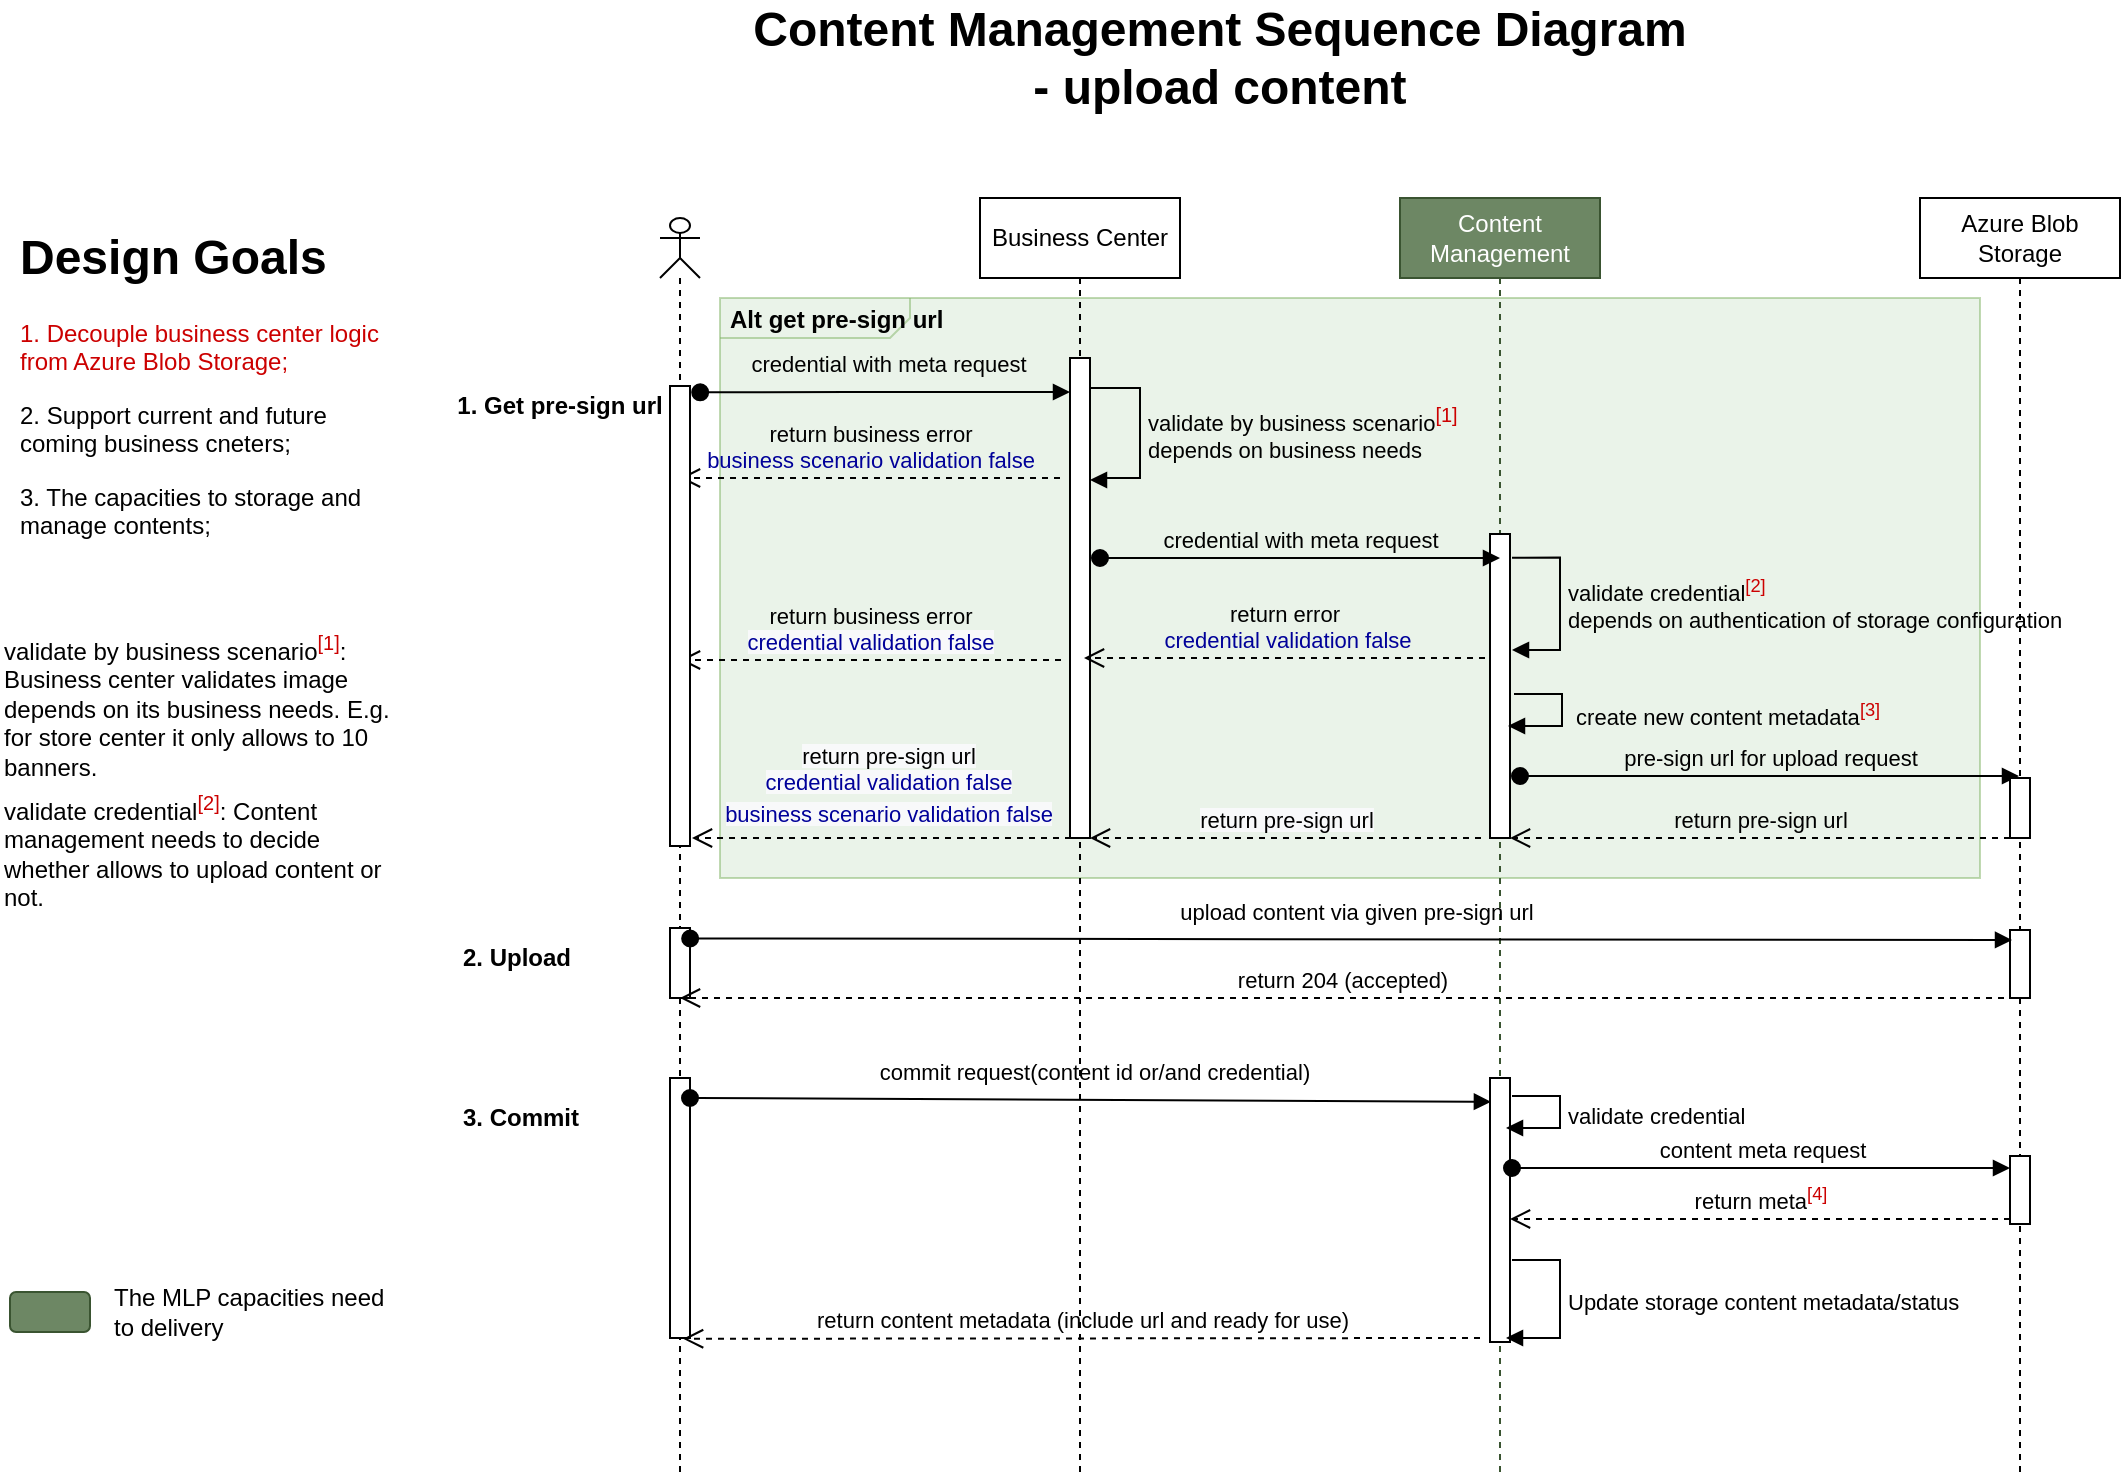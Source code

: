 <mxfile type="github" version="12.5.1" pages="2">
  <diagram id="Se-Glehy01dl6wNR-q-G" name="Uploading User Case">
    <mxGraphModel grid="1" shadow="0" math="0" pageHeight="1169" pageWidth="827" pageScale="1" page="1" fold="1" arrows="1" connect="1" tooltips="1" guides="1" gridSize="10" dy="774" dx="3672">
      <root>
        <mxCell id="0"/>
        <mxCell id="1" parent="0"/>
        <mxCell id="lDLZ59sCFjgZFas71iTA-26" value="&lt;p style=&quot;margin: 0px ; margin-top: 4px ; margin-left: 5px ; text-align: left&quot;&gt;&lt;b&gt;Alt&lt;/b&gt; &lt;b&gt;get pre-sign url&lt;/b&gt;&lt;/p&gt;" parent="1" vertex="1" style="html=1;shape=mxgraph.sysml.package;overflow=fill;labelX=95;align=left;spacingLeft=5;verticalAlign=top;spacingTop=-3;fillColor=#d5e8d4;strokeColor=#82b366;opacity=50;">
          <mxGeometry as="geometry" height="290" width="630" y="200" x="-2100"/>
        </mxCell>
        <mxCell id="fI2PRTh5zaHvBNYzc2sx-4" value="Content Management" parent="1" vertex="1" style="shape=umlLifeline;perimeter=lifelinePerimeter;whiteSpace=wrap;html=1;container=1;collapsible=0;recursiveResize=0;outlineConnect=0;fillColor=#6d8764;strokeColor=#3A5431;fontColor=#ffffff;">
          <mxGeometry as="geometry" height="640" width="100" y="150" x="-1760"/>
        </mxCell>
        <mxCell id="fI2PRTh5zaHvBNYzc2sx-18" value="" parent="fI2PRTh5zaHvBNYzc2sx-4" vertex="1" style="html=1;points=[];perimeter=orthogonalPerimeter;">
          <mxGeometry as="geometry" height="152" width="10" y="168" x="45"/>
        </mxCell>
        <mxCell id="lDLZ59sCFjgZFas71iTA-8" value="pre-sign url for upload request" parent="fI2PRTh5zaHvBNYzc2sx-4" style="html=1;verticalAlign=bottom;startArrow=oval;startFill=1;endArrow=block;startSize=8;labelBackgroundColor=none;" edge="1">
          <mxGeometry as="geometry" width="60" relative="1">
            <mxPoint as="sourcePoint" y="289" x="60"/>
            <mxPoint as="targetPoint" y="289" x="309.5"/>
            <Array as="points">
              <mxPoint y="289" x="150.5"/>
            </Array>
          </mxGeometry>
        </mxCell>
        <mxCell id="fI2PRTh5zaHvBNYzc2sx-2" value="" parent="1" vertex="1" style="shape=umlLifeline;participant=umlActor;perimeter=lifelinePerimeter;whiteSpace=wrap;html=1;container=1;collapsible=0;recursiveResize=0;verticalAlign=top;spacingTop=36;labelBackgroundColor=#ffffff;outlineConnect=0;size=30;">
          <mxGeometry as="geometry" height="630" width="20" y="160" x="-2130"/>
        </mxCell>
        <mxCell id="lDLZ59sCFjgZFas71iTA-12" value="" parent="fI2PRTh5zaHvBNYzc2sx-2" vertex="1" style="html=1;points=[];perimeter=orthogonalPerimeter;align=left;">
          <mxGeometry as="geometry" height="35" width="10" y="355" x="5"/>
        </mxCell>
        <mxCell id="lDLZ59sCFjgZFas71iTA-16" value="" parent="fI2PRTh5zaHvBNYzc2sx-2" vertex="1" style="html=1;points=[];perimeter=orthogonalPerimeter;align=left;">
          <mxGeometry as="geometry" height="130" width="10" y="430" x="5"/>
        </mxCell>
        <mxCell id="fI2PRTh5zaHvBNYzc2sx-3" value="Business Center" parent="1" vertex="1" style="shape=umlLifeline;perimeter=lifelinePerimeter;whiteSpace=wrap;html=1;container=1;collapsible=0;recursiveResize=0;outlineConnect=0;">
          <mxGeometry as="geometry" height="640" width="100" y="150" x="-1970"/>
        </mxCell>
        <mxCell id="fI2PRTh5zaHvBNYzc2sx-9" value="" parent="fI2PRTh5zaHvBNYzc2sx-3" vertex="1" style="html=1;points=[];perimeter=orthogonalPerimeter;">
          <mxGeometry as="geometry" height="240" width="10" y="80" x="45"/>
        </mxCell>
        <mxCell id="fI2PRTh5zaHvBNYzc2sx-5" value="Azure Blob Storage" parent="1" vertex="1" style="shape=umlLifeline;perimeter=lifelinePerimeter;whiteSpace=wrap;html=1;container=1;collapsible=0;recursiveResize=0;outlineConnect=0;">
          <mxGeometry as="geometry" height="640" width="100" y="150" x="-1500"/>
        </mxCell>
        <mxCell id="lDLZ59sCFjgZFas71iTA-6" value="" parent="fI2PRTh5zaHvBNYzc2sx-5" vertex="1" style="html=1;points=[];perimeter=orthogonalPerimeter;">
          <mxGeometry as="geometry" height="30" width="10" y="290" x="45"/>
        </mxCell>
        <mxCell id="lDLZ59sCFjgZFas71iTA-13" value="" parent="fI2PRTh5zaHvBNYzc2sx-5" vertex="1" style="html=1;points=[];perimeter=orthogonalPerimeter;">
          <mxGeometry as="geometry" height="34" width="10" y="366" x="45"/>
        </mxCell>
        <mxCell id="lDLZ59sCFjgZFas71iTA-20" value="" parent="fI2PRTh5zaHvBNYzc2sx-5" vertex="1" style="html=1;points=[];perimeter=orthogonalPerimeter;">
          <mxGeometry as="geometry" height="34" width="10" y="479" x="45"/>
        </mxCell>
        <mxCell id="fI2PRTh5zaHvBNYzc2sx-7" value="&lt;font style=&quot;font-size: 24px&quot;&gt;&lt;b&gt;Content Management Sequence Diagram&lt;br&gt;- upload content&lt;br&gt;&lt;/b&gt;&lt;/font&gt;" parent="1" vertex="1" style="text;html=1;strokeColor=none;fillColor=none;align=center;verticalAlign=middle;whiteSpace=wrap;rounded=0;">
          <mxGeometry as="geometry" height="20" width="520" y="70" x="-2110"/>
        </mxCell>
        <mxCell id="fI2PRTh5zaHvBNYzc2sx-8" value="credential with meta request" parent="1" style="html=1;verticalAlign=bottom;startArrow=oval;startFill=1;endArrow=block;startSize=8;labelBackgroundColor=none;exitX=1.109;exitY=0.005;exitDx=0;exitDy=0;exitPerimeter=0;" edge="1" target="fI2PRTh5zaHvBNYzc2sx-9">
          <mxGeometry as="geometry" width="60" y="5" x="0.005" relative="1">
            <mxPoint as="sourcePoint" y="247.15" x="-2109.91"/>
            <mxPoint as="targetPoint" y="247" x="-1928"/>
            <Array as="points">
              <mxPoint y="247" x="-2026"/>
            </Array>
            <mxPoint as="offset" x="1"/>
          </mxGeometry>
        </mxCell>
        <mxCell id="fI2PRTh5zaHvBNYzc2sx-12" value="return business error &lt;br&gt;&lt;font color=&quot;#000099&quot;&gt;business scenario validation false&lt;/font&gt;" parent="1" style="html=1;verticalAlign=bottom;endArrow=open;dashed=1;endSize=8;labelBackgroundColor=none;" edge="1" target="fI2PRTh5zaHvBNYzc2sx-2">
          <mxGeometry as="geometry" relative="1">
            <mxPoint as="sourcePoint" y="290" x="-1930"/>
            <mxPoint as="targetPoint" y="290" x="-2010"/>
          </mxGeometry>
        </mxCell>
        <mxCell id="fI2PRTh5zaHvBNYzc2sx-16" value="validate by business scenario&lt;sup&gt;&lt;font color=&quot;#cc0000&quot; style=&quot;font-size: 10px&quot;&gt;[1]&lt;/font&gt;&lt;/sup&gt;&amp;nbsp;&lt;br&gt;depends on business needs&amp;nbsp;" parent="1" style="edgeStyle=orthogonalEdgeStyle;html=1;align=left;spacingLeft=2;endArrow=block;rounded=0;labelBackgroundColor=none;" edge="1">
          <mxGeometry as="geometry" relative="1">
            <mxPoint as="sourcePoint" y="245" x="-1915"/>
            <Array as="points">
              <mxPoint y="245" x="-1890"/>
              <mxPoint y="290" x="-1890"/>
              <mxPoint y="290" x="-1910"/>
              <mxPoint y="291" x="-1910"/>
            </Array>
            <mxPoint as="targetPoint" y="291" x="-1915"/>
          </mxGeometry>
        </mxCell>
        <mxCell id="fI2PRTh5zaHvBNYzc2sx-17" value="credential with meta request" parent="1" style="html=1;verticalAlign=bottom;startArrow=oval;startFill=1;endArrow=block;startSize=8;labelBackgroundColor=none;" edge="1">
          <mxGeometry as="geometry" width="60" relative="1">
            <mxPoint as="sourcePoint" y="330" x="-1910"/>
            <mxPoint as="targetPoint" y="330" x="-1710"/>
            <Array as="points">
              <mxPoint y="330" x="-1819.5"/>
            </Array>
          </mxGeometry>
        </mxCell>
        <mxCell id="fI2PRTh5zaHvBNYzc2sx-20" value="validate credential&lt;sup&gt;&lt;font color=&quot;#cc0000&quot;&gt;[2]&lt;/font&gt;&lt;/sup&gt;&amp;nbsp;&lt;br&gt;depends on authentication of storage configuration&amp;nbsp;" parent="1" style="edgeStyle=orthogonalEdgeStyle;html=1;align=left;spacingLeft=2;endArrow=block;rounded=0;labelBackgroundColor=none;" edge="1">
          <mxGeometry as="geometry" relative="1">
            <mxPoint as="sourcePoint" y="329.833" x="-1703.997"/>
            <Array as="points">
              <mxPoint y="330" x="-1680"/>
              <mxPoint y="376" x="-1680"/>
              <mxPoint y="376" x="-1700"/>
            </Array>
            <mxPoint as="targetPoint" y="376" x="-1704"/>
          </mxGeometry>
        </mxCell>
        <mxCell id="fI2PRTh5zaHvBNYzc2sx-21" value="return error&lt;br&gt;&amp;nbsp;&lt;font color=&quot;#000099&quot;&gt;credential validation false&lt;/font&gt;" parent="1" style="html=1;verticalAlign=bottom;endArrow=open;dashed=1;endSize=8;labelBackgroundColor=none;" edge="1">
          <mxGeometry as="geometry" relative="1">
            <mxPoint as="sourcePoint" y="380" x="-1717.5"/>
            <mxPoint as="targetPoint" y="380" x="-1918"/>
          </mxGeometry>
        </mxCell>
        <mxCell id="fI2PRTh5zaHvBNYzc2sx-24" value="&lt;span style=&quot;display: inline ; float: none ; background-color: rgb(248 , 249 , 250) ; color: rgb(0 , 0 , 0) ; font-family: &amp;#34;helvetica&amp;#34; ; font-size: 11px ; font-style: normal ; font-variant: normal ; font-weight: normal ; letter-spacing: normal ; line-height: 1.2 ; overflow-wrap: normal ; text-align: center ; text-decoration: none ; text-indent: 0px ; text-transform: none ; white-space: nowrap ; word-spacing: 0px&quot;&gt;return pre-sign url&lt;/span&gt;" parent="1" style="html=1;verticalAlign=bottom;endArrow=open;dashed=1;endSize=8;labelBackgroundColor=none;" edge="1">
          <mxGeometry as="geometry" relative="1">
            <mxPoint as="sourcePoint" y="470" x="-1719.5"/>
            <mxPoint as="targetPoint" y="470" x="-1915"/>
          </mxGeometry>
        </mxCell>
        <mxCell id="fI2PRTh5zaHvBNYzc2sx-25" value="&amp;nbsp;create new content metadata&lt;sup style=&quot;color: rgb(0 , 0 , 0) ; font-family: &amp;#34;helvetica&amp;#34; ; font-size: 9.13px ; font-style: normal ; font-variant: normal ; font-weight: 400 ; letter-spacing: normal ; text-align: left ; text-decoration: none ; text-indent: 0px ; text-transform: none ; white-space: nowrap ; word-spacing: 0px&quot;&gt;&lt;font color=&quot;#cc0000&quot;&gt;[3]&lt;/font&gt;&lt;/sup&gt;" parent="1" style="edgeStyle=orthogonalEdgeStyle;html=1;align=left;spacingLeft=2;endArrow=block;rounded=0;labelBackgroundColor=none;" edge="1">
          <mxGeometry as="geometry" relative="1">
            <mxPoint as="sourcePoint" y="398" x="-1703"/>
            <Array as="points">
              <mxPoint y="398" x="-1679"/>
              <mxPoint y="414" x="-1679"/>
              <mxPoint y="414" x="-1706"/>
            </Array>
            <mxPoint as="targetPoint" y="414" x="-1706"/>
          </mxGeometry>
        </mxCell>
        <mxCell id="fI2PRTh5zaHvBNYzc2sx-39" value="return business error&lt;br&gt;&lt;span style=&quot;font: 11px / 1.2 &amp;#34;helvetica&amp;#34; ; text-align: center ; text-transform: none ; text-indent: 0px ; letter-spacing: normal ; text-decoration: none ; word-spacing: 0px ; display: inline ; white-space: nowrap ; float: none ; overflow-wrap: normal ; background-color: rgb(248 , 249 , 250)&quot;&gt;&lt;font color=&quot;#000099&quot;&gt;credential validation false&lt;/font&gt;&lt;/span&gt;" parent="1" style="html=1;verticalAlign=bottom;endArrow=open;dashed=1;endSize=8;labelBackgroundColor=none;" edge="1">
          <mxGeometry as="geometry" relative="1">
            <mxPoint as="sourcePoint" y="381" x="-1929.5"/>
            <mxPoint as="targetPoint" y="381" x="-2120"/>
          </mxGeometry>
        </mxCell>
        <mxCell id="PvR2-Of-hzqEuAxM7F6R-1" value="validate by business scenario&lt;sup&gt;&lt;font color=&quot;#cc0000&quot;&gt;[1]&lt;/font&gt;&lt;/sup&gt;: Business center validates image depends on its business needs. E.g. for store center it only allows to 10 banners.&amp;nbsp;" parent="1" vertex="1" style="text;html=1;whiteSpace=wrap;">
          <mxGeometry as="geometry" height="80" width="200" y="360" x="-2460"/>
        </mxCell>
        <mxCell id="PvR2-Of-hzqEuAxM7F6R-2" value="validate credential&lt;sup&gt;&lt;font color=&quot;#cc0000&quot;&gt;[2]&lt;/font&gt;&lt;/sup&gt;: Content management needs to decide whether allows to upload content or not." parent="1" vertex="1" style="text;html=1;whiteSpace=wrap;">
          <mxGeometry as="geometry" height="80" width="200" y="440" x="-2460"/>
        </mxCell>
        <mxCell id="U4m3X5Pd-2RmzHpy8CRf-1" value="&lt;h1&gt;Design Goals&lt;/h1&gt;&lt;p&gt;&lt;font color=&quot;#cc0000&quot;&gt;1. Decouple business center logic from Azure Blob Storage;&lt;/font&gt;&lt;/p&gt;&lt;p&gt;2. Support current and future coming business cneters; &amp;nbsp;&lt;/p&gt;&lt;p&gt;3. The capacities to storage and manage contents;&lt;/p&gt;" parent="1" vertex="1" style="text;html=1;strokeColor=none;fillColor=none;spacing=5;spacingTop=-20;whiteSpace=wrap;overflow=hidden;rounded=0;">
          <mxGeometry as="geometry" height="170" width="190" y="160" x="-2455"/>
        </mxCell>
        <mxCell id="U4m3X5Pd-2RmzHpy8CRf-2" value="" parent="1" vertex="1" style="rounded=1;whiteSpace=wrap;html=1;fillColor=#6d8764;strokeColor=#3A5431;fontColor=#ffffff;">
          <mxGeometry as="geometry" height="20" width="40" y="697" x="-2455"/>
        </mxCell>
        <mxCell id="U4m3X5Pd-2RmzHpy8CRf-3" value="The MLP capacities need to delivery" parent="1" vertex="1" style="text;html=1;strokeColor=none;fillColor=none;align=left;verticalAlign=middle;whiteSpace=wrap;rounded=0;">
          <mxGeometry as="geometry" height="30" width="150" y="692" x="-2405"/>
        </mxCell>
        <mxCell id="lDLZ59sCFjgZFas71iTA-5" value="" parent="1" vertex="1" style="html=1;points=[];perimeter=orthogonalPerimeter;align=left;">
          <mxGeometry as="geometry" height="230" width="10" y="244" x="-2125"/>
        </mxCell>
        <mxCell id="lDLZ59sCFjgZFas71iTA-9" value="return pre-sign url" parent="1" style="html=1;verticalAlign=bottom;endArrow=open;dashed=1;endSize=8;labelBackgroundColor=none;" edge="1">
          <mxGeometry as="geometry" relative="1">
            <mxPoint as="sourcePoint" y="470" x="-1455"/>
            <mxPoint as="targetPoint" y="470" x="-1705"/>
          </mxGeometry>
        </mxCell>
        <mxCell id="lDLZ59sCFjgZFas71iTA-10" value="&lt;span style=&quot;display: inline ; float: none ; background-color: rgb(248 , 249 , 250) ; color: rgb(0 , 0 , 0) ; font-family: &amp;#34;helvetica&amp;#34; ; font-size: 11px ; font-style: normal ; font-variant: normal ; font-weight: normal ; letter-spacing: normal ; line-height: 1.2 ; overflow-wrap: normal ; text-align: center ; text-decoration: none ; text-indent: 0px ; text-transform: none ; white-space: nowrap ; word-spacing: 0px&quot;&gt;return pre-sign url&lt;br&gt;&lt;span style=&quot;display: inline ; float: none ; background-color: rgb(248 , 249 , 250) ; color: rgb(0 , 0 , 0) ; font-family: &amp;#34;helvetica&amp;#34; ; font-size: 11px ; font-style: normal ; font-variant: normal ; font-weight: normal ; letter-spacing: normal ; line-height: 1.2 ; overflow-wrap: normal ; text-align: center ; text-decoration: none ; text-indent: 0px ; text-transform: none ; white-space: nowrap ; word-spacing: 0px&quot;&gt;&lt;font color=&quot;#000099&quot;&gt;credential validation false&lt;/font&gt;&lt;br&gt;&lt;span style=&quot;display: inline ; float: none ; background-color: rgb(248 , 249 , 250) ; color: rgb(0 , 0 , 153) ; font-family: &amp;#34;helvetica&amp;#34; ; font-size: 11px ; font-style: normal ; font-variant: normal ; font-weight: 400 ; letter-spacing: normal ; text-align: center ; text-decoration: none ; text-indent: 0px ; text-transform: none ; white-space: nowrap ; word-spacing: 0px&quot;&gt;business scenario validation false&lt;/span&gt;&lt;/span&gt;&lt;b&gt;&lt;/b&gt;&lt;i&gt;&lt;/i&gt;&lt;u&gt;&lt;/u&gt;&lt;sub&gt;&lt;/sub&gt;&lt;sup&gt;&lt;/sup&gt;&lt;strike&gt;&lt;/strike&gt;&lt;br&gt;&lt;/span&gt;" parent="1" style="html=1;verticalAlign=bottom;endArrow=open;dashed=1;endSize=8;labelBackgroundColor=none;" edge="1">
          <mxGeometry as="geometry" relative="1">
            <mxPoint as="sourcePoint" y="470" x="-1918.5"/>
            <mxPoint as="targetPoint" y="470" x="-2114"/>
          </mxGeometry>
        </mxCell>
        <mxCell id="lDLZ59sCFjgZFas71iTA-14" value="upload content via given pre-sign url" parent="1" style="html=1;verticalAlign=bottom;startArrow=oval;startFill=1;endArrow=block;startSize=8;labelBackgroundColor=none;exitX=1.008;exitY=0.15;exitDx=0;exitDy=0;exitPerimeter=0;" edge="1" source="lDLZ59sCFjgZFas71iTA-12">
          <mxGeometry as="geometry" width="60" y="5" x="0.005" relative="1">
            <mxPoint as="sourcePoint" y="517" x="-2112"/>
            <mxPoint as="targetPoint" y="521" x="-1454"/>
            <Array as="points"/>
            <mxPoint as="offset" x="1"/>
          </mxGeometry>
        </mxCell>
        <mxCell id="lDLZ59sCFjgZFas71iTA-15" value="return 204 (accepted)" parent="1" style="html=1;verticalAlign=bottom;endArrow=open;dashed=1;endSize=8;labelBackgroundColor=none;" edge="1">
          <mxGeometry as="geometry" relative="1">
            <mxPoint as="sourcePoint" y="550" x="-1458"/>
            <mxPoint as="targetPoint" y="550" x="-2120"/>
          </mxGeometry>
        </mxCell>
        <mxCell id="lDLZ59sCFjgZFas71iTA-17" value="" parent="1" vertex="1" style="html=1;points=[];perimeter=orthogonalPerimeter;">
          <mxGeometry as="geometry" height="132" width="10" y="590" x="-1715"/>
        </mxCell>
        <mxCell id="lDLZ59sCFjgZFas71iTA-18" value="commit request(content id or/and credential)" parent="1" style="html=1;verticalAlign=bottom;startArrow=oval;startFill=1;endArrow=block;startSize=8;labelBackgroundColor=none;exitX=1.008;exitY=0.15;exitDx=0;exitDy=0;exitPerimeter=0;entryX=0.045;entryY=0.09;entryDx=0;entryDy=0;entryPerimeter=0;" edge="1" target="lDLZ59sCFjgZFas71iTA-17">
          <mxGeometry as="geometry" width="60" y="5" x="0.005" relative="1">
            <mxPoint as="sourcePoint" y="600" x="-2115"/>
            <mxPoint as="targetPoint" y="601" x="-1720"/>
            <Array as="points"/>
            <mxPoint as="offset" x="1"/>
          </mxGeometry>
        </mxCell>
        <mxCell id="lDLZ59sCFjgZFas71iTA-19" value="validate credential" parent="1" style="edgeStyle=orthogonalEdgeStyle;html=1;align=left;spacingLeft=2;endArrow=block;rounded=0;labelBackgroundColor=none;" edge="1">
          <mxGeometry as="geometry" relative="1">
            <mxPoint as="sourcePoint" y="599" x="-1704"/>
            <Array as="points">
              <mxPoint y="599" x="-1680"/>
              <mxPoint y="615" x="-1680"/>
              <mxPoint y="615" x="-1707"/>
            </Array>
            <mxPoint as="targetPoint" y="615" x="-1707"/>
          </mxGeometry>
        </mxCell>
        <mxCell id="lDLZ59sCFjgZFas71iTA-21" value="content meta request" parent="1" style="html=1;verticalAlign=bottom;startArrow=oval;startFill=1;endArrow=block;startSize=8;labelBackgroundColor=none;" edge="1">
          <mxGeometry as="geometry" width="60" relative="1">
            <mxPoint as="sourcePoint" y="635" x="-1704"/>
            <mxPoint as="targetPoint" y="635" x="-1455"/>
            <Array as="points">
              <mxPoint y="635" x="-1614"/>
            </Array>
          </mxGeometry>
        </mxCell>
        <mxCell id="lDLZ59sCFjgZFas71iTA-22" value="return meta&lt;sup style=&quot;color: rgb(0 , 0 , 0) ; font-family: &amp;#34;helvetica&amp;#34; ; font-size: 9.13px ; font-style: normal ; font-variant: normal ; font-weight: 400 ; letter-spacing: normal ; text-align: left ; text-decoration: none ; text-indent: 0px ; text-transform: none ; white-space: nowrap ; word-spacing: 0px&quot;&gt;&lt;font color=&quot;#cc0000&quot;&gt;[4]&lt;/font&gt;&lt;/sup&gt;" parent="1" style="html=1;verticalAlign=bottom;endArrow=open;dashed=1;endSize=8;labelBackgroundColor=none;" edge="1">
          <mxGeometry as="geometry" relative="1">
            <mxPoint as="sourcePoint" y="660.5" x="-1455"/>
            <mxPoint as="targetPoint" y="660.5" x="-1705"/>
          </mxGeometry>
        </mxCell>
        <mxCell id="lDLZ59sCFjgZFas71iTA-23" value="Update storage content metadata/status" parent="1" style="edgeStyle=orthogonalEdgeStyle;html=1;align=left;spacingLeft=2;endArrow=block;rounded=0;labelBackgroundColor=none;" edge="1">
          <mxGeometry as="geometry" relative="1">
            <mxPoint as="sourcePoint" y="681" x="-1704"/>
            <Array as="points">
              <mxPoint y="681" x="-1680"/>
              <mxPoint y="720" x="-1680"/>
              <mxPoint y="720" x="-1707"/>
            </Array>
            <mxPoint as="targetPoint" y="720" x="-1707"/>
          </mxGeometry>
        </mxCell>
        <mxCell id="lDLZ59sCFjgZFas71iTA-24" value="return content metadata (include url and ready for use)" parent="1" style="html=1;verticalAlign=bottom;endArrow=open;dashed=1;endSize=8;labelBackgroundColor=none;entryX=0.655;entryY=1.003;entryDx=0;entryDy=0;entryPerimeter=0;" edge="1" target="lDLZ59sCFjgZFas71iTA-16">
          <mxGeometry as="geometry" relative="1">
            <mxPoint as="sourcePoint" y="720" x="-1720"/>
            <mxPoint as="targetPoint" y="720" x="-2110"/>
          </mxGeometry>
        </mxCell>
        <mxCell id="lDLZ59sCFjgZFas71iTA-27" value="&lt;b&gt;1. Get pre-sign url&lt;/b&gt;" parent="1" vertex="1" style="text;html=1;strokeColor=none;fillColor=none;align=center;verticalAlign=middle;whiteSpace=wrap;rounded=0;opacity=50;">
          <mxGeometry as="geometry" height="20" width="110" y="244" x="-2235"/>
        </mxCell>
        <mxCell id="lDLZ59sCFjgZFas71iTA-28" value="&lt;b&gt;2. Upload&lt;/b&gt;" parent="1" vertex="1" style="text;html=1;strokeColor=none;fillColor=none;align=center;verticalAlign=middle;whiteSpace=wrap;rounded=0;opacity=50;">
          <mxGeometry as="geometry" height="20" width="75" y="520" x="-2239"/>
        </mxCell>
        <mxCell id="lDLZ59sCFjgZFas71iTA-29" value="&lt;b&gt;3. Commit&lt;/b&gt;" parent="1" vertex="1" style="text;html=1;strokeColor=none;fillColor=none;align=center;verticalAlign=middle;whiteSpace=wrap;rounded=0;opacity=50;">
          <mxGeometry as="geometry" height="20" width="75" y="600" x="-2237"/>
        </mxCell>
      </root>
    </mxGraphModel>
  </diagram>
  <diagram id="jyZ-UgAI93Bx1oLYN5VF" name="Uploading Flow">
    <mxGraphModel grid="1" shadow="0" math="0" pageHeight="1169" pageWidth="827" pageScale="1" page="1" fold="1" arrows="1" connect="1" tooltips="1" guides="1" gridSize="10" dy="774" dx="1191">
      <root>
        <mxCell id="dsQxGTqZnhhS0Hhq-feO-0"/>
        <mxCell id="dsQxGTqZnhhS0Hhq-feO-1" parent="dsQxGTqZnhhS0Hhq-feO-0"/>
        <mxCell id="Udotl3SnngNRSzQwj5J_-15" value="" parent="dsQxGTqZnhhS0Hhq-feO-1" vertex="1" style="rounded=0;whiteSpace=wrap;html=1;">
          <mxGeometry as="geometry" height="230" width="1400" y="100" x="150"/>
        </mxCell>
        <mxCell id="dsQxGTqZnhhS0Hhq-feO-4" value="Content Working Flow" parent="dsQxGTqZnhhS0Hhq-feO-1" vertex="1" style="rounded=0;whiteSpace=wrap;html=1;">
          <mxGeometry as="geometry" height="30" width="1400" y="70" x="150"/>
        </mxCell>
        <mxCell id="Xnf22G6UInGDL0EMW7Zc-5" value="待审批" parent="dsQxGTqZnhhS0Hhq-feO-1" vertex="1" style="rounded=1;whiteSpace=wrap;html=1;">
          <mxGeometry as="geometry" height="30" width="130" y="230" x="273"/>
        </mxCell>
        <mxCell id="Xnf22G6UInGDL0EMW7Zc-10" value="已审批未发布" parent="dsQxGTqZnhhS0Hhq-feO-1" vertex="1" style="rounded=1;whiteSpace=wrap;html=1;">
          <mxGeometry as="geometry" height="30" width="130" y="230" x="498"/>
        </mxCell>
        <mxCell id="nNc08ZOLp3TUry_A3uPC-3" value="审批通过" parent="dsQxGTqZnhhS0Hhq-feO-1" vertex="1" style="text;html=1;strokeColor=none;fillColor=none;align=center;verticalAlign=middle;whiteSpace=wrap;rounded=0;">
          <mxGeometry as="geometry" height="30" width="90" y="190" x="405"/>
        </mxCell>
        <mxCell id="nNc08ZOLp3TUry_A3uPC-4" value="" parent="dsQxGTqZnhhS0Hhq-feO-1" vertex="1" style="html=1;shadow=0;dashed=0;align=center;verticalAlign=middle;shape=mxgraph.arrows2.arrow;dy=0.67;dx=20;notch=0;">
          <mxGeometry as="geometry" height="20" width="70" y="235" x="415"/>
        </mxCell>
        <mxCell id="nNc08ZOLp3TUry_A3uPC-5" value="上传内容" parent="dsQxGTqZnhhS0Hhq-feO-1" vertex="1" style="text;html=1;strokeColor=none;fillColor=none;align=center;verticalAlign=middle;whiteSpace=wrap;rounded=0;">
          <mxGeometry as="geometry" height="30" width="90" y="190" x="178"/>
        </mxCell>
        <mxCell id="nNc08ZOLp3TUry_A3uPC-6" value="" parent="dsQxGTqZnhhS0Hhq-feO-1" vertex="1" style="html=1;shadow=0;dashed=0;align=center;verticalAlign=middle;shape=mxgraph.arrows2.arrow;dy=0.67;dx=20;notch=0;">
          <mxGeometry as="geometry" height="20" width="70" y="235" x="190"/>
        </mxCell>
        <mxCell id="Udotl3SnngNRSzQwj5J_-0" value="已发布" parent="dsQxGTqZnhhS0Hhq-feO-1" vertex="1" style="rounded=1;whiteSpace=wrap;html=1;">
          <mxGeometry as="geometry" height="30" width="130" y="230" x="949"/>
        </mxCell>
        <mxCell id="Udotl3SnngNRSzQwj5J_-1" value="业务配置" parent="dsQxGTqZnhhS0Hhq-feO-1" vertex="1" style="text;html=1;strokeColor=none;fillColor=none;align=center;verticalAlign=middle;whiteSpace=wrap;rounded=0;">
          <mxGeometry as="geometry" height="30" width="90" y="190" x="632"/>
        </mxCell>
        <mxCell id="Udotl3SnngNRSzQwj5J_-2" value="" parent="dsQxGTqZnhhS0Hhq-feO-1" vertex="1" style="html=1;shadow=0;dashed=0;align=center;verticalAlign=middle;shape=mxgraph.arrows2.arrow;dy=0.67;dx=20;notch=0;">
          <mxGeometry as="geometry" height="20" width="70" y="235" x="641"/>
        </mxCell>
        <mxCell id="Udotl3SnngNRSzQwj5J_-3" value="待生效" parent="dsQxGTqZnhhS0Hhq-feO-1" vertex="1" style="rounded=1;whiteSpace=wrap;html=1;">
          <mxGeometry as="geometry" height="30" width="130" y="230" x="724"/>
        </mxCell>
        <mxCell id="Udotl3SnngNRSzQwj5J_-4" value="" parent="dsQxGTqZnhhS0Hhq-feO-1" vertex="1" style="html=1;shadow=0;dashed=0;align=center;verticalAlign=middle;shape=mxgraph.arrows2.arrow;dy=0.67;dx=20;notch=0;">
          <mxGeometry as="geometry" height="20" width="70" y="235" x="866"/>
        </mxCell>
        <mxCell id="Udotl3SnngNRSzQwj5J_-5" value="业务审核&lt;br&gt;（人工或自动）&amp;nbsp;" parent="dsQxGTqZnhhS0Hhq-feO-1" vertex="1" style="text;html=1;strokeColor=none;fillColor=none;align=center;verticalAlign=middle;whiteSpace=wrap;rounded=0;">
          <mxGeometry as="geometry" height="30" width="102" y="190" x="853"/>
        </mxCell>
        <mxCell id="Udotl3SnngNRSzQwj5J_-14" parent="dsQxGTqZnhhS0Hhq-feO-1" style="edgeStyle=orthogonalEdgeStyle;rounded=0;orthogonalLoop=1;jettySize=auto;html=1;exitX=0.5;exitY=0;exitDx=0;exitDy=0;entryX=0.5;entryY=0;entryDx=0;entryDy=0;" edge="1" target="Udotl3SnngNRSzQwj5J_-1" source="Udotl3SnngNRSzQwj5J_-6">
          <mxGeometry as="geometry" relative="1">
            <Array as="points">
              <mxPoint y="160" x="1465"/>
              <mxPoint y="160" x="677"/>
            </Array>
          </mxGeometry>
        </mxCell>
        <mxCell id="Udotl3SnngNRSzQwj5J_-6" value="失效" parent="dsQxGTqZnhhS0Hhq-feO-1" vertex="1" style="rounded=1;whiteSpace=wrap;html=1;">
          <mxGeometry as="geometry" height="30" width="130" y="230" x="1400"/>
        </mxCell>
        <mxCell id="Udotl3SnngNRSzQwj5J_-7" value="" parent="dsQxGTqZnhhS0Hhq-feO-1" vertex="1" style="html=1;shadow=0;dashed=0;align=center;verticalAlign=middle;shape=mxgraph.arrows2.arrow;dy=0.67;dx=20;notch=0;">
          <mxGeometry as="geometry" height="20" width="70" y="235" x="1092"/>
        </mxCell>
        <mxCell id="Udotl3SnngNRSzQwj5J_-8" value="业务配置" parent="dsQxGTqZnhhS0Hhq-feO-1" vertex="1" style="text;html=1;strokeColor=none;fillColor=none;align=center;verticalAlign=middle;whiteSpace=wrap;rounded=0;">
          <mxGeometry as="geometry" height="30" width="102" y="190" x="1080"/>
        </mxCell>
        <mxCell id="Udotl3SnngNRSzQwj5J_-9" value="" parent="dsQxGTqZnhhS0Hhq-feO-1" vertex="1" style="html=1;shadow=0;dashed=0;align=center;verticalAlign=middle;shape=mxgraph.arrows2.arrow;dy=0.67;dx=20;notch=0;">
          <mxGeometry as="geometry" height="20" width="70" y="235" x="1317"/>
        </mxCell>
        <mxCell id="Udotl3SnngNRSzQwj5J_-10" value="业务审核&lt;br&gt;（人工或自动）&amp;nbsp;" parent="dsQxGTqZnhhS0Hhq-feO-1" vertex="1" style="text;html=1;strokeColor=none;fillColor=none;align=center;verticalAlign=middle;whiteSpace=wrap;rounded=0;">
          <mxGeometry as="geometry" height="30" width="102" y="190" x="1307"/>
        </mxCell>
        <mxCell id="Udotl3SnngNRSzQwj5J_-11" value="待失效审核" parent="dsQxGTqZnhhS0Hhq-feO-1" vertex="1" style="rounded=1;whiteSpace=wrap;html=1;">
          <mxGeometry as="geometry" height="30" width="130" y="230" x="1175"/>
        </mxCell>
        <mxCell id="Udotl3SnngNRSzQwj5J_-16" value="&lt;h1&gt;Content Management Capabilities&lt;/h1&gt;&lt;p&gt;&lt;ul&gt;&lt;li&gt;Upload&lt;/li&gt;&lt;li&gt;Download&lt;/li&gt;&lt;li&gt;Query&lt;/li&gt;&lt;li&gt;Content version management&lt;/li&gt;&lt;/ul&gt;&lt;/p&gt;" parent="dsQxGTqZnhhS0Hhq-feO-1" vertex="1" style="text;html=1;strokeColor=none;fillColor=none;spacing=5;spacingTop=-20;whiteSpace=wrap;overflow=hidden;rounded=0;">
          <mxGeometry as="geometry" height="140" width="340" y="400" x="150"/>
        </mxCell>
      </root>
    </mxGraphModel>
  </diagram>
</mxfile>
